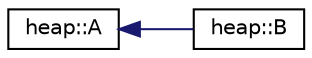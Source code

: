digraph "Graphical Class Hierarchy"
{
  edge [fontname="Helvetica",fontsize="10",labelfontname="Helvetica",labelfontsize="10"];
  node [fontname="Helvetica",fontsize="10",shape=record];
  rankdir="LR";
  Node1 [label="heap::A",height=0.2,width=0.4,color="black", fillcolor="white", style="filled",URL="$classheap_1_1A.html"];
  Node1 -> Node2 [dir="back",color="midnightblue",fontsize="10",style="solid",fontname="Helvetica"];
  Node2 [label="heap::B",height=0.2,width=0.4,color="black", fillcolor="white", style="filled",URL="$classheap_1_1B.html"];
}
